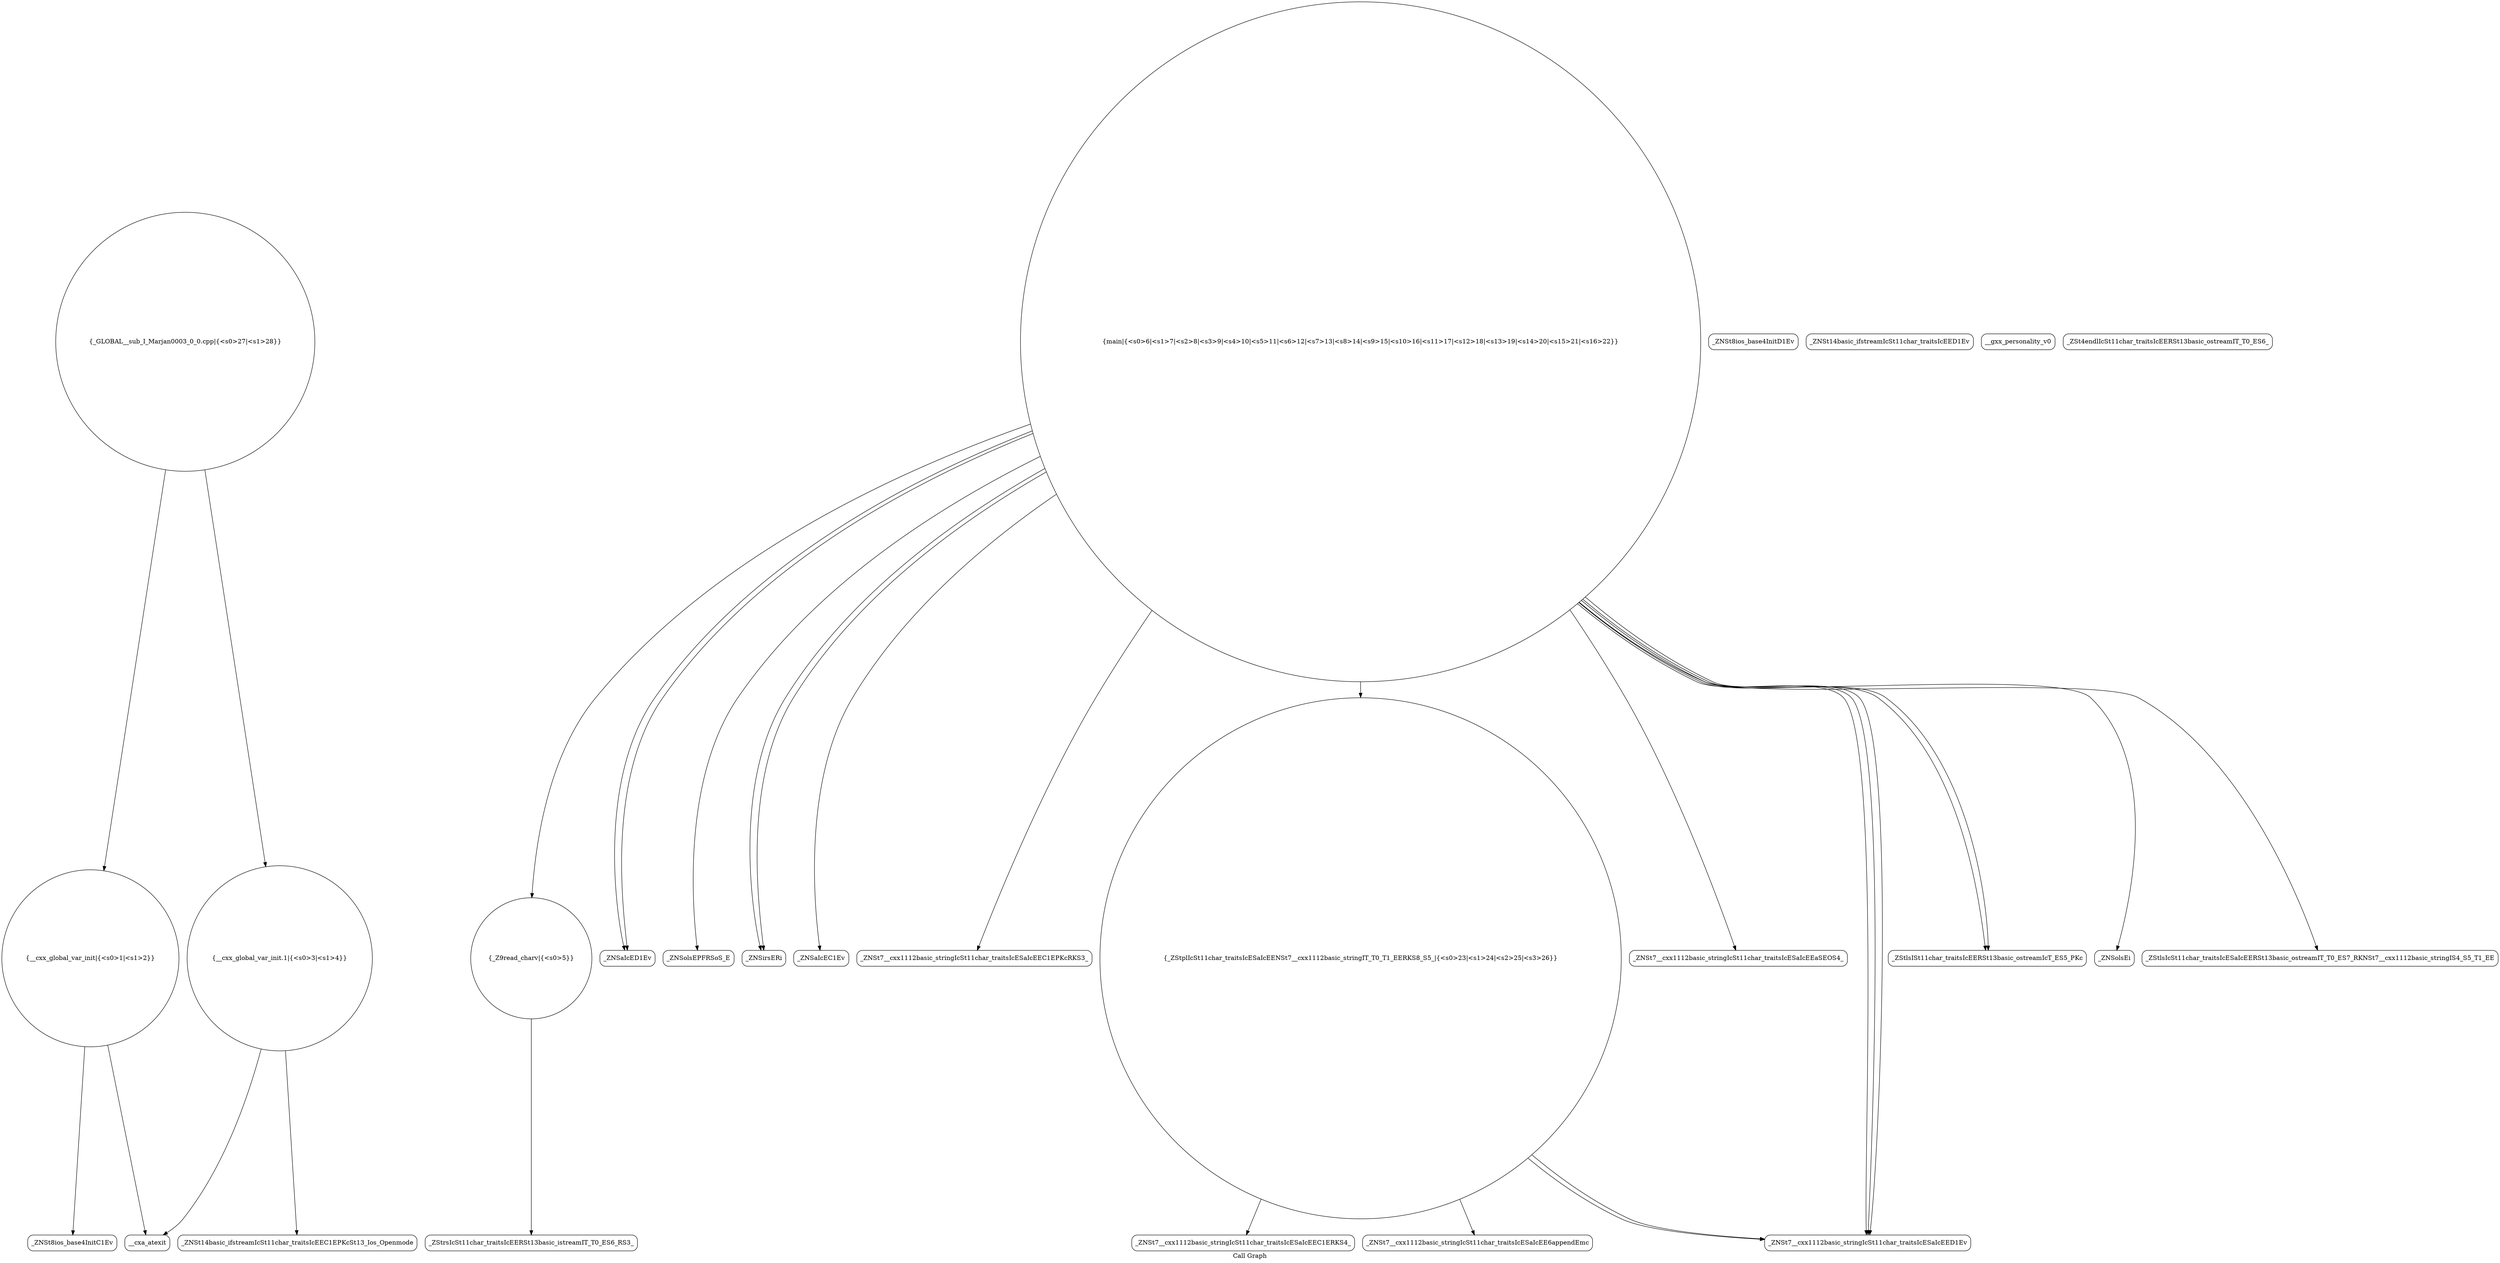 digraph "Call Graph" {
	label="Call Graph";

	Node0x5643668cf8b0 [shape=record,shape=circle,label="{__cxx_global_var_init|{<s0>1|<s1>2}}"];
	Node0x5643668cf8b0:s0 -> Node0x5643668cfd40[color=black];
	Node0x5643668cf8b0:s1 -> Node0x5643668cfe40[color=black];
	Node0x5643668d0040 [shape=record,shape=circle,label="{_Z9read_charv|{<s0>5}}"];
	Node0x5643668d0040:s0 -> Node0x5643668d00c0[color=black];
	Node0x5643668d03c0 [shape=record,shape=Mrecord,label="{_ZNSaIcED1Ev}"];
	Node0x5643668d0740 [shape=record,shape=Mrecord,label="{_ZNSolsEPFRSoS_E}"];
	Node0x5643668cfdc0 [shape=record,shape=Mrecord,label="{_ZNSt8ios_base4InitD1Ev}"];
	Node0x5643668d0140 [shape=record,shape=circle,label="{main|{<s0>6|<s1>7|<s2>8|<s3>9|<s4>10|<s5>11|<s6>12|<s7>13|<s8>14|<s9>15|<s10>16|<s11>17|<s12>18|<s13>19|<s14>20|<s15>21|<s16>22}}"];
	Node0x5643668d0140:s0 -> Node0x5643668d01c0[color=black];
	Node0x5643668d0140:s1 -> Node0x5643668d0240[color=black];
	Node0x5643668d0140:s2 -> Node0x5643668d02c0[color=black];
	Node0x5643668d0140:s3 -> Node0x5643668d03c0[color=black];
	Node0x5643668d0140:s4 -> Node0x5643668d01c0[color=black];
	Node0x5643668d0140:s5 -> Node0x5643668d0040[color=black];
	Node0x5643668d0140:s6 -> Node0x5643668d0440[color=black];
	Node0x5643668d0140:s7 -> Node0x5643668d04c0[color=black];
	Node0x5643668d0140:s8 -> Node0x5643668d0540[color=black];
	Node0x5643668d0140:s9 -> Node0x5643668d03c0[color=black];
	Node0x5643668d0140:s10 -> Node0x5643668d0540[color=black];
	Node0x5643668d0140:s11 -> Node0x5643668d0640[color=black];
	Node0x5643668d0140:s12 -> Node0x5643668d06c0[color=black];
	Node0x5643668d0140:s13 -> Node0x5643668d0640[color=black];
	Node0x5643668d0140:s14 -> Node0x5643668d05c0[color=black];
	Node0x5643668d0140:s15 -> Node0x5643668d0740[color=black];
	Node0x5643668d0140:s16 -> Node0x5643668d0540[color=black];
	Node0x5643668d04c0 [shape=record,shape=Mrecord,label="{_ZNSt7__cxx1112basic_stringIcSt11char_traitsIcESaIcEEaSEOS4_}"];
	Node0x5643668d0840 [shape=record,shape=Mrecord,label="{_ZNSt7__cxx1112basic_stringIcSt11char_traitsIcESaIcEEC1ERKS4_}"];
	Node0x5643668cfec0 [shape=record,shape=circle,label="{__cxx_global_var_init.1|{<s0>3|<s1>4}}"];
	Node0x5643668cfec0:s0 -> Node0x5643668cff40[color=black];
	Node0x5643668cfec0:s1 -> Node0x5643668cfe40[color=black];
	Node0x5643668d0240 [shape=record,shape=Mrecord,label="{_ZNSaIcEC1Ev}"];
	Node0x5643668d05c0 [shape=record,shape=Mrecord,label="{_ZStlsIcSt11char_traitsIcESaIcEERSt13basic_ostreamIT_T0_ES7_RKNSt7__cxx1112basic_stringIS4_S5_T1_EE}"];
	Node0x5643668d0940 [shape=record,shape=circle,label="{_GLOBAL__sub_I_Marjan0003_0_0.cpp|{<s0>27|<s1>28}}"];
	Node0x5643668d0940:s0 -> Node0x5643668cf8b0[color=black];
	Node0x5643668d0940:s1 -> Node0x5643668cfec0[color=black];
	Node0x5643668cffc0 [shape=record,shape=Mrecord,label="{_ZNSt14basic_ifstreamIcSt11char_traitsIcEED1Ev}"];
	Node0x5643668d0340 [shape=record,shape=Mrecord,label="{__gxx_personality_v0}"];
	Node0x5643668d06c0 [shape=record,shape=Mrecord,label="{_ZNSolsEi}"];
	Node0x5643668cfd40 [shape=record,shape=Mrecord,label="{_ZNSt8ios_base4InitC1Ev}"];
	Node0x5643668d00c0 [shape=record,shape=Mrecord,label="{_ZStrsIcSt11char_traitsIcEERSt13basic_istreamIT_T0_ES6_RS3_}"];
	Node0x5643668d0440 [shape=record,shape=circle,label="{_ZStplIcSt11char_traitsIcESaIcEENSt7__cxx1112basic_stringIT_T0_T1_EERKS8_S5_|{<s0>23|<s1>24|<s2>25|<s3>26}}"];
	Node0x5643668d0440:s0 -> Node0x5643668d0840[color=black];
	Node0x5643668d0440:s1 -> Node0x5643668d08c0[color=black];
	Node0x5643668d0440:s2 -> Node0x5643668d0540[color=black];
	Node0x5643668d0440:s3 -> Node0x5643668d0540[color=black];
	Node0x5643668d07c0 [shape=record,shape=Mrecord,label="{_ZSt4endlIcSt11char_traitsIcEERSt13basic_ostreamIT_T0_ES6_}"];
	Node0x5643668cfe40 [shape=record,shape=Mrecord,label="{__cxa_atexit}"];
	Node0x5643668d01c0 [shape=record,shape=Mrecord,label="{_ZNSirsERi}"];
	Node0x5643668d0540 [shape=record,shape=Mrecord,label="{_ZNSt7__cxx1112basic_stringIcSt11char_traitsIcESaIcEED1Ev}"];
	Node0x5643668d08c0 [shape=record,shape=Mrecord,label="{_ZNSt7__cxx1112basic_stringIcSt11char_traitsIcESaIcEE6appendEmc}"];
	Node0x5643668cff40 [shape=record,shape=Mrecord,label="{_ZNSt14basic_ifstreamIcSt11char_traitsIcEEC1EPKcSt13_Ios_Openmode}"];
	Node0x5643668d02c0 [shape=record,shape=Mrecord,label="{_ZNSt7__cxx1112basic_stringIcSt11char_traitsIcESaIcEEC1EPKcRKS3_}"];
	Node0x5643668d0640 [shape=record,shape=Mrecord,label="{_ZStlsISt11char_traitsIcEERSt13basic_ostreamIcT_ES5_PKc}"];
}

